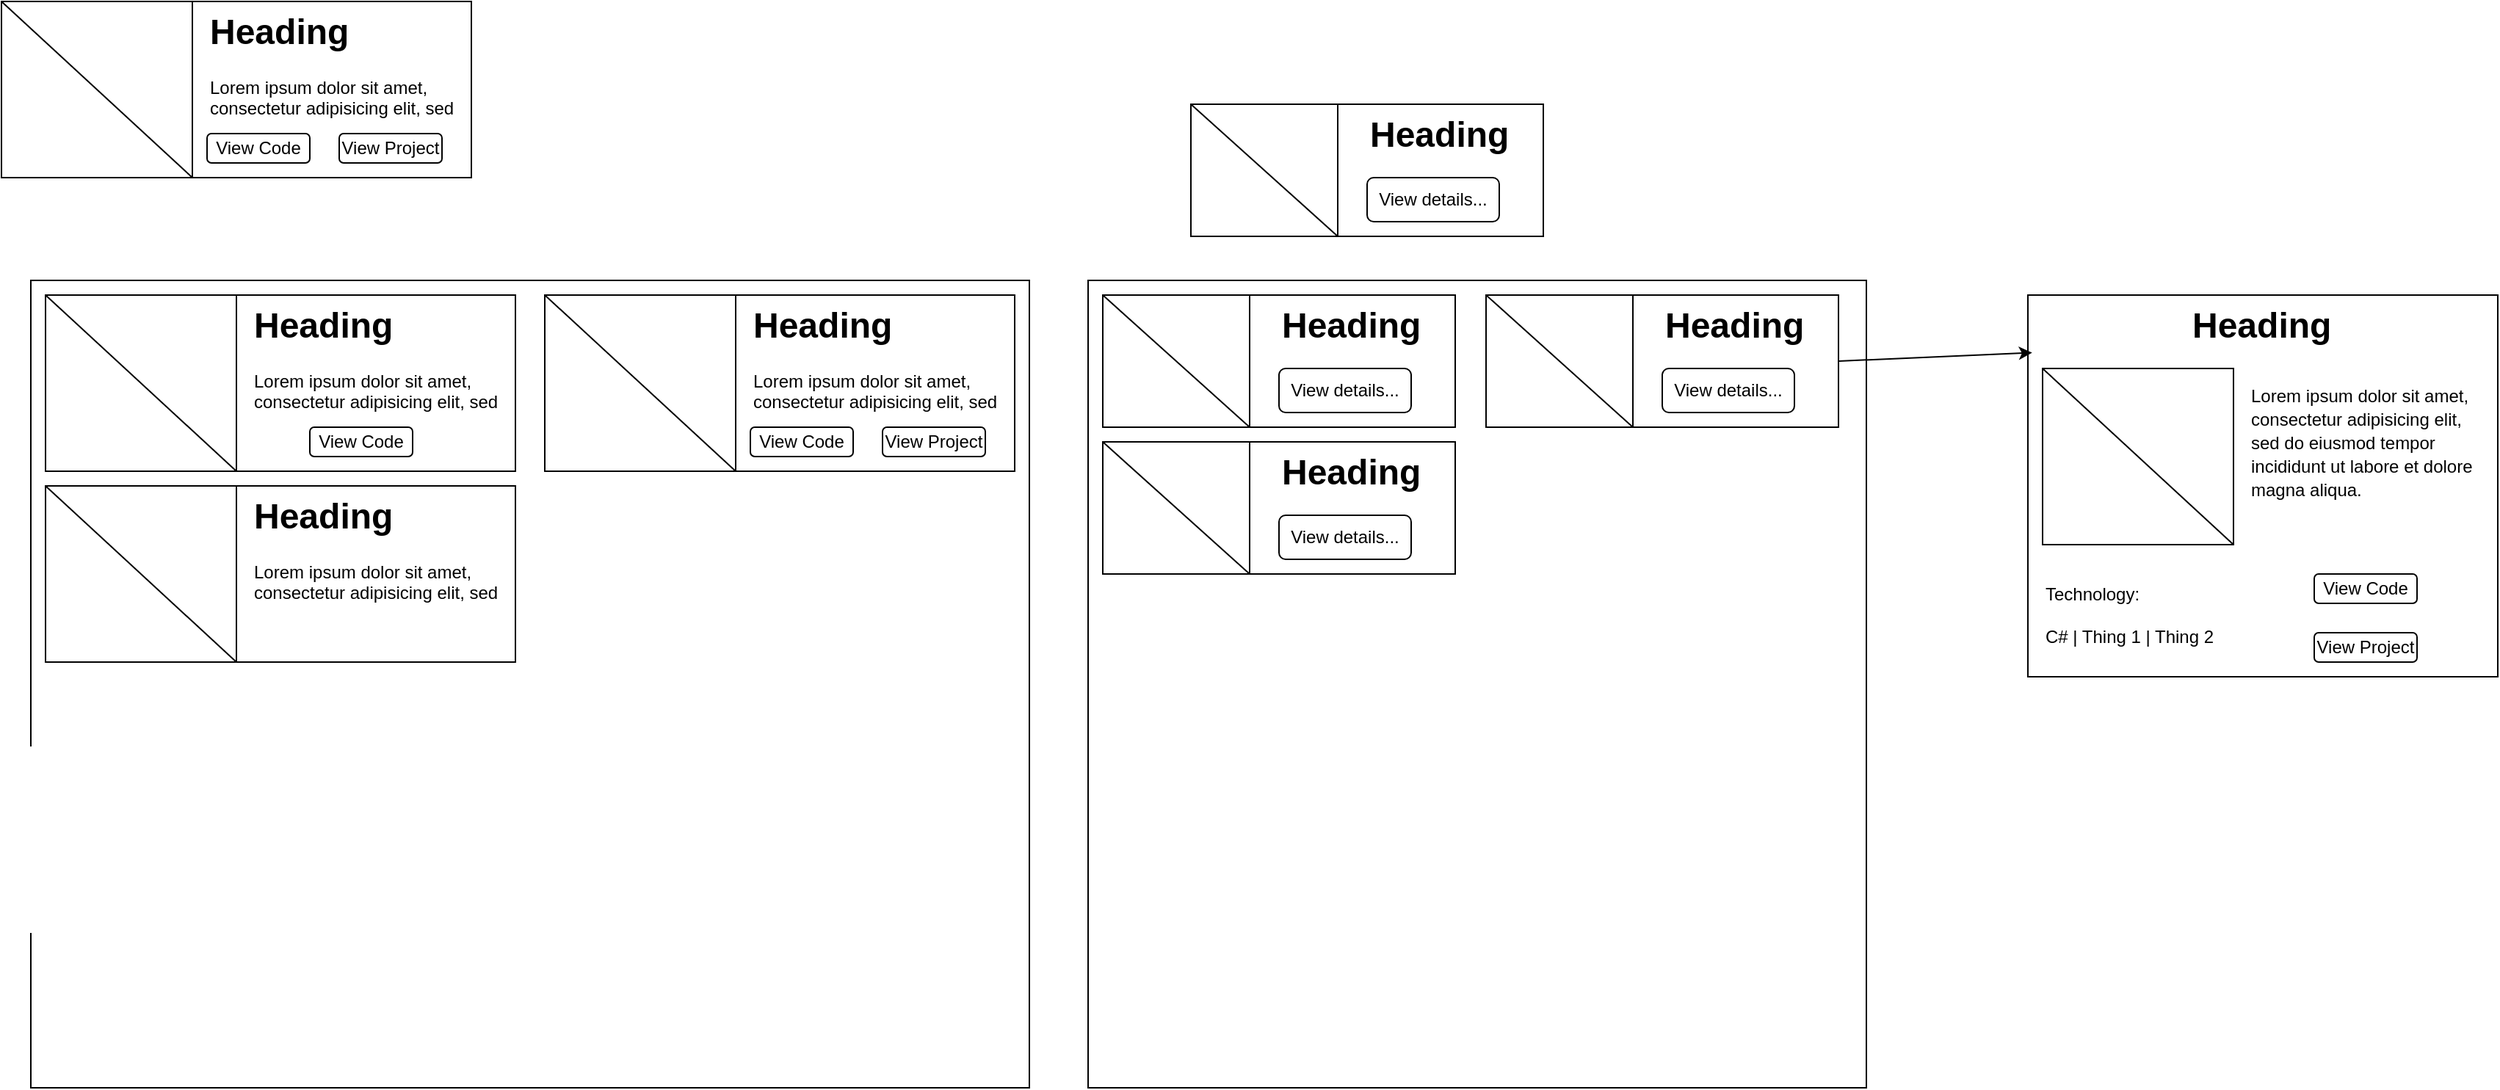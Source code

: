 <mxfile version="24.4.0" type="device">
  <diagram name="Page-1" id="IHVP3oiDGZrC1gQpXjFu">
    <mxGraphModel dx="653" dy="924" grid="1" gridSize="10" guides="1" tooltips="1" connect="1" arrows="1" fold="1" page="1" pageScale="1" pageWidth="827" pageHeight="1169" math="0" shadow="0">
      <root>
        <mxCell id="0" />
        <mxCell id="1" parent="0" />
        <mxCell id="lKEchALwq0cWaDfv8S4y-1" value="" style="rounded=0;whiteSpace=wrap;html=1;" vertex="1" parent="1">
          <mxGeometry x="130" y="230" width="680" height="550" as="geometry" />
        </mxCell>
        <mxCell id="lKEchALwq0cWaDfv8S4y-2" value="" style="rounded=0;whiteSpace=wrap;html=1;" vertex="1" parent="1">
          <mxGeometry x="110" y="40" width="320" height="120" as="geometry" />
        </mxCell>
        <mxCell id="lKEchALwq0cWaDfv8S4y-3" value="" style="rounded=0;whiteSpace=wrap;html=1;" vertex="1" parent="1">
          <mxGeometry x="110" y="40" width="130" height="120" as="geometry" />
        </mxCell>
        <mxCell id="lKEchALwq0cWaDfv8S4y-4" value="" style="endArrow=none;html=1;rounded=0;entryX=0;entryY=0;entryDx=0;entryDy=0;exitX=1;exitY=1;exitDx=0;exitDy=0;" edge="1" parent="1" source="lKEchALwq0cWaDfv8S4y-3" target="lKEchALwq0cWaDfv8S4y-3">
          <mxGeometry width="50" height="50" relative="1" as="geometry">
            <mxPoint x="360" y="360" as="sourcePoint" />
            <mxPoint x="410" y="310" as="targetPoint" />
          </mxGeometry>
        </mxCell>
        <mxCell id="lKEchALwq0cWaDfv8S4y-6" value="&lt;h1 style=&quot;margin-top: 0px;&quot;&gt;Heading&lt;/h1&gt;&lt;p&gt;Lorem ipsum dolor sit amet, consectetur adipisicing elit, sed do eiusmod tempor incididunt ut labore et dolore magna aliqua.&lt;/p&gt;" style="text;html=1;whiteSpace=wrap;overflow=hidden;rounded=0;" vertex="1" parent="1">
          <mxGeometry x="250" y="40" width="170" height="80" as="geometry" />
        </mxCell>
        <mxCell id="lKEchALwq0cWaDfv8S4y-8" value="View Code" style="rounded=1;whiteSpace=wrap;html=1;" vertex="1" parent="1">
          <mxGeometry x="250" y="130" width="70" height="20" as="geometry" />
        </mxCell>
        <mxCell id="lKEchALwq0cWaDfv8S4y-9" value="View Project" style="rounded=1;whiteSpace=wrap;html=1;" vertex="1" parent="1">
          <mxGeometry x="340" y="130" width="70" height="20" as="geometry" />
        </mxCell>
        <mxCell id="lKEchALwq0cWaDfv8S4y-10" value="" style="rounded=0;whiteSpace=wrap;html=1;" vertex="1" parent="1">
          <mxGeometry x="140" y="240" width="320" height="120" as="geometry" />
        </mxCell>
        <mxCell id="lKEchALwq0cWaDfv8S4y-11" value="" style="rounded=0;whiteSpace=wrap;html=1;" vertex="1" parent="1">
          <mxGeometry x="140" y="240" width="130" height="120" as="geometry" />
        </mxCell>
        <mxCell id="lKEchALwq0cWaDfv8S4y-12" value="" style="endArrow=none;html=1;rounded=0;entryX=0;entryY=0;entryDx=0;entryDy=0;exitX=1;exitY=1;exitDx=0;exitDy=0;" edge="1" parent="1" source="lKEchALwq0cWaDfv8S4y-11" target="lKEchALwq0cWaDfv8S4y-11">
          <mxGeometry width="50" height="50" relative="1" as="geometry">
            <mxPoint x="390" y="560" as="sourcePoint" />
            <mxPoint x="440" y="510" as="targetPoint" />
          </mxGeometry>
        </mxCell>
        <mxCell id="lKEchALwq0cWaDfv8S4y-13" value="&lt;h1 style=&quot;margin-top: 0px;&quot;&gt;Heading&lt;/h1&gt;&lt;p&gt;Lorem ipsum dolor sit amet, consectetur adipisicing elit, sed do eiusmod tempor incididunt ut labore et dolore magna aliqua.&lt;/p&gt;" style="text;html=1;whiteSpace=wrap;overflow=hidden;rounded=0;" vertex="1" parent="1">
          <mxGeometry x="280" y="240" width="170" height="80" as="geometry" />
        </mxCell>
        <mxCell id="lKEchALwq0cWaDfv8S4y-14" value="View Code" style="rounded=1;whiteSpace=wrap;html=1;" vertex="1" parent="1">
          <mxGeometry x="320" y="330" width="70" height="20" as="geometry" />
        </mxCell>
        <mxCell id="lKEchALwq0cWaDfv8S4y-16" value="" style="rounded=0;whiteSpace=wrap;html=1;" vertex="1" parent="1">
          <mxGeometry x="480" y="240" width="320" height="120" as="geometry" />
        </mxCell>
        <mxCell id="lKEchALwq0cWaDfv8S4y-17" value="" style="rounded=0;whiteSpace=wrap;html=1;" vertex="1" parent="1">
          <mxGeometry x="480" y="240" width="130" height="120" as="geometry" />
        </mxCell>
        <mxCell id="lKEchALwq0cWaDfv8S4y-18" value="" style="endArrow=none;html=1;rounded=0;entryX=0;entryY=0;entryDx=0;entryDy=0;exitX=1;exitY=1;exitDx=0;exitDy=0;" edge="1" parent="1" source="lKEchALwq0cWaDfv8S4y-17" target="lKEchALwq0cWaDfv8S4y-17">
          <mxGeometry width="50" height="50" relative="1" as="geometry">
            <mxPoint x="730" y="560" as="sourcePoint" />
            <mxPoint x="780" y="510" as="targetPoint" />
          </mxGeometry>
        </mxCell>
        <mxCell id="lKEchALwq0cWaDfv8S4y-19" value="&lt;h1 style=&quot;margin-top: 0px;&quot;&gt;Heading&lt;/h1&gt;&lt;p&gt;Lorem ipsum dolor sit amet, consectetur adipisicing elit, sed do eiusmod tempor incididunt ut labore et dolore magna aliqua.&lt;/p&gt;" style="text;html=1;whiteSpace=wrap;overflow=hidden;rounded=0;" vertex="1" parent="1">
          <mxGeometry x="620" y="240" width="170" height="80" as="geometry" />
        </mxCell>
        <mxCell id="lKEchALwq0cWaDfv8S4y-20" value="View Code" style="rounded=1;whiteSpace=wrap;html=1;" vertex="1" parent="1">
          <mxGeometry x="620" y="330" width="70" height="20" as="geometry" />
        </mxCell>
        <mxCell id="lKEchALwq0cWaDfv8S4y-21" value="View Project" style="rounded=1;whiteSpace=wrap;html=1;" vertex="1" parent="1">
          <mxGeometry x="710" y="330" width="70" height="20" as="geometry" />
        </mxCell>
        <mxCell id="lKEchALwq0cWaDfv8S4y-22" value="" style="rounded=0;whiteSpace=wrap;html=1;" vertex="1" parent="1">
          <mxGeometry x="140" y="370" width="320" height="120" as="geometry" />
        </mxCell>
        <mxCell id="lKEchALwq0cWaDfv8S4y-23" value="" style="rounded=0;whiteSpace=wrap;html=1;" vertex="1" parent="1">
          <mxGeometry x="140" y="370" width="130" height="120" as="geometry" />
        </mxCell>
        <mxCell id="lKEchALwq0cWaDfv8S4y-24" value="" style="endArrow=none;html=1;rounded=0;entryX=0;entryY=0;entryDx=0;entryDy=0;exitX=1;exitY=1;exitDx=0;exitDy=0;" edge="1" parent="1" source="lKEchALwq0cWaDfv8S4y-23" target="lKEchALwq0cWaDfv8S4y-23">
          <mxGeometry width="50" height="50" relative="1" as="geometry">
            <mxPoint x="390" y="690" as="sourcePoint" />
            <mxPoint x="440" y="640" as="targetPoint" />
          </mxGeometry>
        </mxCell>
        <mxCell id="lKEchALwq0cWaDfv8S4y-25" value="&lt;h1 style=&quot;margin-top: 0px;&quot;&gt;Heading&lt;/h1&gt;&lt;p&gt;Lorem ipsum dolor sit amet, consectetur adipisicing elit, sed do eiusmod tempor incididunt ut labore et dolore magna aliqua.&lt;/p&gt;" style="text;html=1;whiteSpace=wrap;overflow=hidden;rounded=0;" vertex="1" parent="1">
          <mxGeometry x="280" y="370" width="170" height="80" as="geometry" />
        </mxCell>
        <mxCell id="lKEchALwq0cWaDfv8S4y-29" value="" style="rounded=0;whiteSpace=wrap;html=1;" vertex="1" parent="1">
          <mxGeometry x="850" y="230" width="530" height="550" as="geometry" />
        </mxCell>
        <mxCell id="lKEchALwq0cWaDfv8S4y-45" value="" style="rounded=0;whiteSpace=wrap;html=1;" vertex="1" parent="1">
          <mxGeometry x="920" y="110" width="240" height="90" as="geometry" />
        </mxCell>
        <mxCell id="lKEchALwq0cWaDfv8S4y-46" value="" style="rounded=0;whiteSpace=wrap;html=1;" vertex="1" parent="1">
          <mxGeometry x="920" y="110" width="100" height="90" as="geometry" />
        </mxCell>
        <mxCell id="lKEchALwq0cWaDfv8S4y-47" value="" style="endArrow=none;html=1;rounded=0;entryX=0;entryY=0;entryDx=0;entryDy=0;exitX=1;exitY=1;exitDx=0;exitDy=0;" edge="1" parent="1" source="lKEchALwq0cWaDfv8S4y-46" target="lKEchALwq0cWaDfv8S4y-46">
          <mxGeometry width="50" height="50" relative="1" as="geometry">
            <mxPoint x="1170" y="430" as="sourcePoint" />
            <mxPoint x="1220" y="380" as="targetPoint" />
          </mxGeometry>
        </mxCell>
        <mxCell id="lKEchALwq0cWaDfv8S4y-48" value="View details..." style="rounded=1;whiteSpace=wrap;html=1;" vertex="1" parent="1">
          <mxGeometry x="1040" y="160" width="90" height="30" as="geometry" />
        </mxCell>
        <mxCell id="lKEchALwq0cWaDfv8S4y-49" value="&lt;h1 style=&quot;margin-top: 0px;&quot;&gt;Heading&lt;/h1&gt;&lt;p&gt;&lt;br&gt;&lt;/p&gt;" style="text;html=1;whiteSpace=wrap;overflow=hidden;rounded=0;" vertex="1" parent="1">
          <mxGeometry x="1040" y="110" width="110" height="40" as="geometry" />
        </mxCell>
        <mxCell id="lKEchALwq0cWaDfv8S4y-50" value="" style="rounded=0;whiteSpace=wrap;html=1;" vertex="1" parent="1">
          <mxGeometry x="860" y="240" width="240" height="90" as="geometry" />
        </mxCell>
        <mxCell id="lKEchALwq0cWaDfv8S4y-51" value="" style="rounded=0;whiteSpace=wrap;html=1;" vertex="1" parent="1">
          <mxGeometry x="860" y="240" width="100" height="90" as="geometry" />
        </mxCell>
        <mxCell id="lKEchALwq0cWaDfv8S4y-52" value="" style="endArrow=none;html=1;rounded=0;entryX=0;entryY=0;entryDx=0;entryDy=0;exitX=1;exitY=1;exitDx=0;exitDy=0;" edge="1" parent="1" source="lKEchALwq0cWaDfv8S4y-51" target="lKEchALwq0cWaDfv8S4y-51">
          <mxGeometry width="50" height="50" relative="1" as="geometry">
            <mxPoint x="1110" y="560" as="sourcePoint" />
            <mxPoint x="1160" y="510" as="targetPoint" />
          </mxGeometry>
        </mxCell>
        <mxCell id="lKEchALwq0cWaDfv8S4y-53" value="View details..." style="rounded=1;whiteSpace=wrap;html=1;" vertex="1" parent="1">
          <mxGeometry x="980" y="290" width="90" height="30" as="geometry" />
        </mxCell>
        <mxCell id="lKEchALwq0cWaDfv8S4y-54" value="&lt;h1 style=&quot;margin-top: 0px;&quot;&gt;Heading&lt;/h1&gt;&lt;p&gt;&lt;br&gt;&lt;/p&gt;" style="text;html=1;whiteSpace=wrap;overflow=hidden;rounded=0;" vertex="1" parent="1">
          <mxGeometry x="980" y="240" width="110" height="40" as="geometry" />
        </mxCell>
        <mxCell id="lKEchALwq0cWaDfv8S4y-55" value="" style="rounded=0;whiteSpace=wrap;html=1;" vertex="1" parent="1">
          <mxGeometry x="1121" y="240" width="240" height="90" as="geometry" />
        </mxCell>
        <mxCell id="lKEchALwq0cWaDfv8S4y-56" value="" style="rounded=0;whiteSpace=wrap;html=1;" vertex="1" parent="1">
          <mxGeometry x="1121" y="240" width="100" height="90" as="geometry" />
        </mxCell>
        <mxCell id="lKEchALwq0cWaDfv8S4y-57" value="" style="endArrow=none;html=1;rounded=0;entryX=0;entryY=0;entryDx=0;entryDy=0;exitX=1;exitY=1;exitDx=0;exitDy=0;" edge="1" parent="1" source="lKEchALwq0cWaDfv8S4y-56" target="lKEchALwq0cWaDfv8S4y-56">
          <mxGeometry width="50" height="50" relative="1" as="geometry">
            <mxPoint x="1371" y="560" as="sourcePoint" />
            <mxPoint x="1421" y="510" as="targetPoint" />
          </mxGeometry>
        </mxCell>
        <mxCell id="lKEchALwq0cWaDfv8S4y-58" value="View details..." style="rounded=1;whiteSpace=wrap;html=1;" vertex="1" parent="1">
          <mxGeometry x="1241" y="290" width="90" height="30" as="geometry" />
        </mxCell>
        <mxCell id="lKEchALwq0cWaDfv8S4y-59" value="&lt;h1 style=&quot;margin-top: 0px;&quot;&gt;Heading&lt;/h1&gt;&lt;p&gt;&lt;br&gt;&lt;/p&gt;" style="text;html=1;whiteSpace=wrap;overflow=hidden;rounded=0;" vertex="1" parent="1">
          <mxGeometry x="1241" y="240" width="110" height="40" as="geometry" />
        </mxCell>
        <mxCell id="lKEchALwq0cWaDfv8S4y-60" value="" style="rounded=0;whiteSpace=wrap;html=1;" vertex="1" parent="1">
          <mxGeometry x="860" y="340" width="240" height="90" as="geometry" />
        </mxCell>
        <mxCell id="lKEchALwq0cWaDfv8S4y-61" value="" style="rounded=0;whiteSpace=wrap;html=1;" vertex="1" parent="1">
          <mxGeometry x="860" y="340" width="100" height="90" as="geometry" />
        </mxCell>
        <mxCell id="lKEchALwq0cWaDfv8S4y-62" value="" style="endArrow=none;html=1;rounded=0;entryX=0;entryY=0;entryDx=0;entryDy=0;exitX=1;exitY=1;exitDx=0;exitDy=0;" edge="1" parent="1" source="lKEchALwq0cWaDfv8S4y-61" target="lKEchALwq0cWaDfv8S4y-61">
          <mxGeometry width="50" height="50" relative="1" as="geometry">
            <mxPoint x="1110" y="660" as="sourcePoint" />
            <mxPoint x="1160" y="610" as="targetPoint" />
          </mxGeometry>
        </mxCell>
        <mxCell id="lKEchALwq0cWaDfv8S4y-63" value="View details..." style="rounded=1;whiteSpace=wrap;html=1;" vertex="1" parent="1">
          <mxGeometry x="980" y="390" width="90" height="30" as="geometry" />
        </mxCell>
        <mxCell id="lKEchALwq0cWaDfv8S4y-64" value="&lt;h1 style=&quot;margin-top: 0px;&quot;&gt;Heading&lt;/h1&gt;&lt;p&gt;&lt;br&gt;&lt;/p&gt;" style="text;html=1;whiteSpace=wrap;overflow=hidden;rounded=0;" vertex="1" parent="1">
          <mxGeometry x="980" y="340" width="110" height="40" as="geometry" />
        </mxCell>
        <mxCell id="lKEchALwq0cWaDfv8S4y-65" value="" style="rounded=0;whiteSpace=wrap;html=1;" vertex="1" parent="1">
          <mxGeometry x="1490" y="240" width="320" height="260" as="geometry" />
        </mxCell>
        <mxCell id="lKEchALwq0cWaDfv8S4y-66" value="" style="rounded=0;whiteSpace=wrap;html=1;" vertex="1" parent="1">
          <mxGeometry x="1500" y="290" width="130" height="120" as="geometry" />
        </mxCell>
        <mxCell id="lKEchALwq0cWaDfv8S4y-67" value="" style="endArrow=none;html=1;rounded=0;entryX=0;entryY=0;entryDx=0;entryDy=0;exitX=1;exitY=1;exitDx=0;exitDy=0;" edge="1" parent="1" source="lKEchALwq0cWaDfv8S4y-66" target="lKEchALwq0cWaDfv8S4y-66">
          <mxGeometry width="50" height="50" relative="1" as="geometry">
            <mxPoint x="1750" y="610" as="sourcePoint" />
            <mxPoint x="1800" y="560" as="targetPoint" />
          </mxGeometry>
        </mxCell>
        <mxCell id="lKEchALwq0cWaDfv8S4y-68" value="&lt;h1 style=&quot;margin-top: 0px;&quot;&gt;Heading&lt;/h1&gt;&lt;p&gt;&lt;br&gt;&lt;/p&gt;" style="text;html=1;whiteSpace=wrap;overflow=hidden;rounded=0;" vertex="1" parent="1">
          <mxGeometry x="1600" y="240" width="100" height="40" as="geometry" />
        </mxCell>
        <mxCell id="lKEchALwq0cWaDfv8S4y-69" value="View Code" style="rounded=1;whiteSpace=wrap;html=1;" vertex="1" parent="1">
          <mxGeometry x="1685" y="430" width="70" height="20" as="geometry" />
        </mxCell>
        <mxCell id="lKEchALwq0cWaDfv8S4y-70" value="View Project" style="rounded=1;whiteSpace=wrap;html=1;" vertex="1" parent="1">
          <mxGeometry x="1685" y="470" width="70" height="20" as="geometry" />
        </mxCell>
        <mxCell id="lKEchALwq0cWaDfv8S4y-72" value="" style="endArrow=classic;html=1;rounded=0;entryX=0.009;entryY=0.151;entryDx=0;entryDy=0;exitX=1;exitY=0.5;exitDx=0;exitDy=0;entryPerimeter=0;" edge="1" parent="1" source="lKEchALwq0cWaDfv8S4y-55" target="lKEchALwq0cWaDfv8S4y-65">
          <mxGeometry width="50" height="50" relative="1" as="geometry">
            <mxPoint x="1280" y="830" as="sourcePoint" />
            <mxPoint x="1330" y="780" as="targetPoint" />
          </mxGeometry>
        </mxCell>
        <mxCell id="lKEchALwq0cWaDfv8S4y-73" value="&lt;p style=&quot;line-height: 110%;&quot;&gt;&lt;/p&gt;&lt;h1 style=&quot;margin-top: 0px; line-height: 50%;&quot;&gt;&lt;span style=&quot;background-color: initial; font-size: 12px; font-weight: normal;&quot;&gt;Lorem ipsum dolor sit amet, consectetur adipisicing elit, sed do eiusmod tempor incididunt ut labore et dolore magna aliqua.&lt;/span&gt;&lt;br&gt;&lt;/h1&gt;&lt;p&gt;&lt;/p&gt;" style="text;html=1;whiteSpace=wrap;overflow=hidden;rounded=0;" vertex="1" parent="1">
          <mxGeometry x="1640" y="280" width="160" height="120" as="geometry" />
        </mxCell>
        <mxCell id="lKEchALwq0cWaDfv8S4y-75" value="Technology:&amp;nbsp;&lt;div&gt;&lt;br&gt;&lt;/div&gt;&lt;div&gt;C# | Thing 1 | Thing 2&amp;nbsp;&lt;/div&gt;" style="text;html=1;whiteSpace=wrap;overflow=hidden;rounded=0;" vertex="1" parent="1">
          <mxGeometry x="1500" y="430" width="140" height="60" as="geometry" />
        </mxCell>
      </root>
    </mxGraphModel>
  </diagram>
</mxfile>
